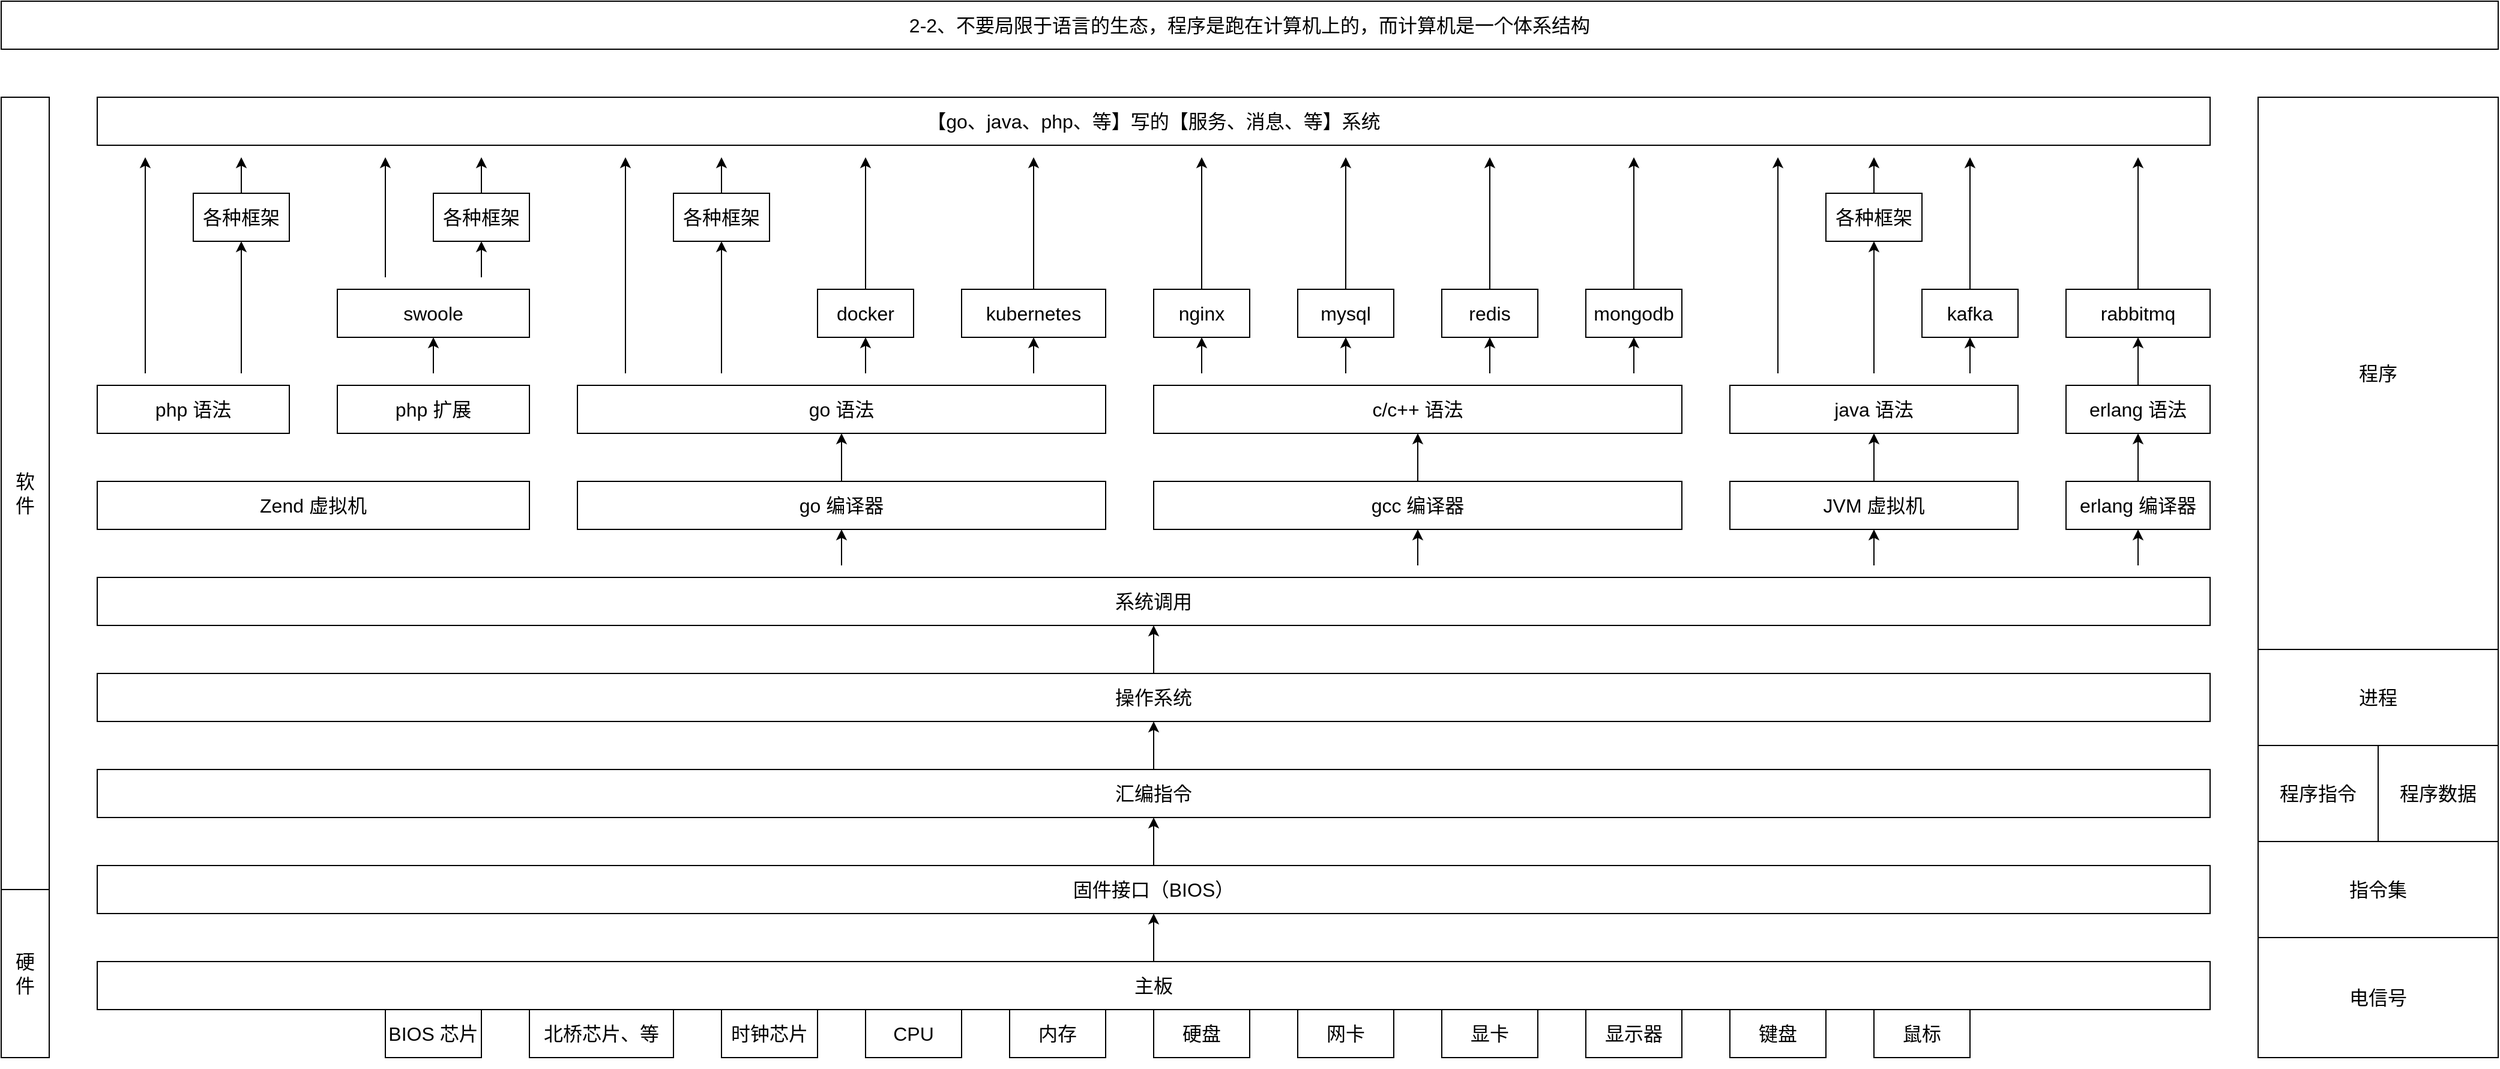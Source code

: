 <mxfile version="17.4.2" type="device"><diagram id="fnzESjLoa1fi5cjiJ0Zm" name="第 1 页"><mxGraphModel dx="2011" dy="1204" grid="1" gridSize="10" guides="0" tooltips="1" connect="1" arrows="0" fold="1" page="1" pageScale="1" pageWidth="827" pageHeight="1169" math="0" shadow="0"><root><mxCell id="0"/><mxCell id="1" parent="0"/><mxCell id="gojvoIdLYpREcUAdsSGe-22" value="显示器" style="rounded=0;whiteSpace=wrap;html=1;fillColor=none;fontSize=16;" parent="1" vertex="1"><mxGeometry x="1400" y="920" width="80" height="40" as="geometry"/></mxCell><mxCell id="gojvoIdLYpREcUAdsSGe-23" style="edgeStyle=orthogonalEdgeStyle;rounded=0;orthogonalLoop=1;jettySize=auto;html=1;exitX=0.5;exitY=1;exitDx=0;exitDy=0;fontSize=16;" parent="1" source="gojvoIdLYpREcUAdsSGe-22" target="gojvoIdLYpREcUAdsSGe-22" edge="1"><mxGeometry relative="1" as="geometry"/></mxCell><mxCell id="gojvoIdLYpREcUAdsSGe-36" value="指令集" style="rounded=0;whiteSpace=wrap;html=1;fillColor=none;fontSize=16;" parent="1" vertex="1"><mxGeometry x="1960" y="780" width="200" height="80" as="geometry"/></mxCell><mxCell id="gojvoIdLYpREcUAdsSGe-41" value="软&lt;br style=&quot;font-size: 16px;&quot;&gt;件" style="rounded=0;whiteSpace=wrap;html=1;fillColor=none;fontSize=16;" parent="1" vertex="1"><mxGeometry x="80" y="160" width="40" height="660" as="geometry"/></mxCell><mxCell id="gojvoIdLYpREcUAdsSGe-42" value="硬&lt;br style=&quot;font-size: 16px;&quot;&gt;件" style="rounded=0;whiteSpace=wrap;html=1;fillColor=none;fontSize=16;" parent="1" vertex="1"><mxGeometry x="80" y="820" width="40" height="140" as="geometry"/></mxCell><mxCell id="tryQbpvwfNzLwaQiAC-e-1" value="【go、java、php、等】写的【服务、消息、等】系统" style="rounded=0;whiteSpace=wrap;html=1;fillColor=none;fontSize=16;" vertex="1" parent="1"><mxGeometry x="160" y="160" width="1760" height="40" as="geometry"/></mxCell><mxCell id="tryQbpvwfNzLwaQiAC-e-2" value="go 语法" style="rounded=0;whiteSpace=wrap;html=1;fillColor=none;fontSize=16;" vertex="1" parent="1"><mxGeometry x="560" y="400" width="440" height="40" as="geometry"/></mxCell><mxCell id="tryQbpvwfNzLwaQiAC-e-3" value="各种框架" style="rounded=0;whiteSpace=wrap;html=1;fillColor=none;fontSize=16;" vertex="1" parent="1"><mxGeometry x="640" y="240" width="80" height="40" as="geometry"/></mxCell><mxCell id="tryQbpvwfNzLwaQiAC-e-4" value="mysql" style="rounded=0;whiteSpace=wrap;html=1;fillColor=none;fontSize=16;" vertex="1" parent="1"><mxGeometry x="1160" y="320" width="80" height="40" as="geometry"/></mxCell><mxCell id="tryQbpvwfNzLwaQiAC-e-5" value="kafka" style="rounded=0;whiteSpace=wrap;html=1;fillColor=none;fontSize=16;" vertex="1" parent="1"><mxGeometry x="1680" y="320" width="80" height="40" as="geometry"/></mxCell><mxCell id="tryQbpvwfNzLwaQiAC-e-7" value="c/c++ 语法" style="rounded=0;whiteSpace=wrap;html=1;fillColor=none;fontSize=16;" vertex="1" parent="1"><mxGeometry x="1040" y="400" width="440" height="40" as="geometry"/></mxCell><mxCell id="tryQbpvwfNzLwaQiAC-e-8" value="java 语法" style="rounded=0;whiteSpace=wrap;html=1;fillColor=none;fontSize=16;" vertex="1" parent="1"><mxGeometry x="1520" y="400" width="240" height="40" as="geometry"/></mxCell><mxCell id="tryQbpvwfNzLwaQiAC-e-9" value="go 编译器" style="rounded=0;whiteSpace=wrap;html=1;fillColor=none;fontSize=16;" vertex="1" parent="1"><mxGeometry x="560" y="480" width="440" height="40" as="geometry"/></mxCell><mxCell id="tryQbpvwfNzLwaQiAC-e-10" value="gcc 编译器" style="rounded=0;whiteSpace=wrap;html=1;fillColor=none;fontSize=16;" vertex="1" parent="1"><mxGeometry x="1040" y="480" width="440" height="40" as="geometry"/></mxCell><mxCell id="tryQbpvwfNzLwaQiAC-e-11" value="JVM 虚拟机" style="rounded=0;whiteSpace=wrap;html=1;fillColor=none;fontSize=16;" vertex="1" parent="1"><mxGeometry x="1520" y="480" width="240" height="40" as="geometry"/></mxCell><mxCell id="tryQbpvwfNzLwaQiAC-e-12" value="系统调用" style="rounded=0;whiteSpace=wrap;html=1;fillColor=none;fontSize=16;" vertex="1" parent="1"><mxGeometry x="160" y="560" width="1760" height="40" as="geometry"/></mxCell><mxCell id="tryQbpvwfNzLwaQiAC-e-13" value="nginx" style="rounded=0;whiteSpace=wrap;html=1;fillColor=none;fontSize=16;" vertex="1" parent="1"><mxGeometry x="1040" y="320" width="80" height="40" as="geometry"/></mxCell><mxCell id="tryQbpvwfNzLwaQiAC-e-14" value="docker" style="rounded=0;whiteSpace=wrap;html=1;fillColor=none;fontSize=16;" vertex="1" parent="1"><mxGeometry x="760" y="320" width="80" height="40" as="geometry"/></mxCell><mxCell id="tryQbpvwfNzLwaQiAC-e-15" value="kubernetes" style="rounded=0;whiteSpace=wrap;html=1;fillColor=none;fontSize=16;" vertex="1" parent="1"><mxGeometry x="880" y="320" width="120" height="40" as="geometry"/></mxCell><mxCell id="tryQbpvwfNzLwaQiAC-e-16" value="redis" style="rounded=0;whiteSpace=wrap;html=1;fillColor=none;fontSize=16;" vertex="1" parent="1"><mxGeometry x="1280" y="320" width="80" height="40" as="geometry"/></mxCell><mxCell id="tryQbpvwfNzLwaQiAC-e-17" value="mongodb" style="rounded=0;whiteSpace=wrap;html=1;fillColor=none;fontSize=16;" vertex="1" parent="1"><mxGeometry x="1400" y="320" width="80" height="40" as="geometry"/></mxCell><mxCell id="tryQbpvwfNzLwaQiAC-e-18" value="rabbitmq" style="rounded=0;whiteSpace=wrap;html=1;fillColor=none;fontSize=16;" vertex="1" parent="1"><mxGeometry x="1800" y="320" width="120" height="40" as="geometry"/></mxCell><mxCell id="tryQbpvwfNzLwaQiAC-e-19" value="erlang 语法" style="rounded=0;whiteSpace=wrap;html=1;fillColor=none;fontSize=16;" vertex="1" parent="1"><mxGeometry x="1800" y="400" width="120" height="40" as="geometry"/></mxCell><mxCell id="tryQbpvwfNzLwaQiAC-e-20" value="erlang 编译器" style="rounded=0;whiteSpace=wrap;html=1;fillColor=none;fontSize=16;" vertex="1" parent="1"><mxGeometry x="1800" y="480" width="120" height="40" as="geometry"/></mxCell><mxCell id="tryQbpvwfNzLwaQiAC-e-21" value="汇编指令" style="rounded=0;whiteSpace=wrap;html=1;fillColor=none;fontSize=16;" vertex="1" parent="1"><mxGeometry x="160" y="720" width="1760" height="40" as="geometry"/></mxCell><mxCell id="tryQbpvwfNzLwaQiAC-e-22" value="固件接口（BIOS）" style="rounded=0;whiteSpace=wrap;html=1;fillColor=none;fontSize=16;" vertex="1" parent="1"><mxGeometry x="160" y="800" width="1760" height="40" as="geometry"/></mxCell><mxCell id="tryQbpvwfNzLwaQiAC-e-23" value="CPU" style="rounded=0;whiteSpace=wrap;html=1;fillColor=none;fontSize=16;" vertex="1" parent="1"><mxGeometry x="800" y="920" width="80" height="40" as="geometry"/></mxCell><mxCell id="tryQbpvwfNzLwaQiAC-e-24" value="主板" style="rounded=0;whiteSpace=wrap;html=1;fillColor=none;fontSize=16;" vertex="1" parent="1"><mxGeometry x="160" y="880" width="1760" height="40" as="geometry"/></mxCell><mxCell id="tryQbpvwfNzLwaQiAC-e-25" value="内存" style="rounded=0;whiteSpace=wrap;html=1;fillColor=none;fontSize=16;" vertex="1" parent="1"><mxGeometry x="920" y="920" width="80" height="40" as="geometry"/></mxCell><mxCell id="tryQbpvwfNzLwaQiAC-e-26" value="操作系统" style="rounded=0;whiteSpace=wrap;html=1;fillColor=none;fontSize=16;" vertex="1" parent="1"><mxGeometry x="160" y="640" width="1760" height="40" as="geometry"/></mxCell><mxCell id="tryQbpvwfNzLwaQiAC-e-27" value="网卡" style="rounded=0;whiteSpace=wrap;html=1;fillColor=none;fontSize=16;" vertex="1" parent="1"><mxGeometry x="1160" y="920" width="80" height="40" as="geometry"/></mxCell><mxCell id="tryQbpvwfNzLwaQiAC-e-28" value="键盘" style="rounded=0;whiteSpace=wrap;html=1;fillColor=none;fontSize=16;" vertex="1" parent="1"><mxGeometry x="1520" y="920" width="80" height="40" as="geometry"/></mxCell><mxCell id="tryQbpvwfNzLwaQiAC-e-29" value="" style="endArrow=classic;html=1;rounded=0;strokeWidth=1;fontSize=16;" edge="1" parent="1"><mxGeometry width="50" height="50" relative="1" as="geometry"><mxPoint x="600" y="390" as="sourcePoint"/><mxPoint x="600" y="210" as="targetPoint"/></mxGeometry></mxCell><mxCell id="tryQbpvwfNzLwaQiAC-e-30" value="" style="endArrow=classic;html=1;rounded=0;strokeWidth=1;fontSize=16;" edge="1" parent="1" source="tryQbpvwfNzLwaQiAC-e-3"><mxGeometry width="50" height="50" relative="1" as="geometry"><mxPoint x="680" y="230" as="sourcePoint"/><mxPoint x="680" y="210" as="targetPoint"/></mxGeometry></mxCell><mxCell id="tryQbpvwfNzLwaQiAC-e-32" value="" style="endArrow=classic;html=1;rounded=0;strokeWidth=1;fontSize=16;" edge="1" parent="1" source="tryQbpvwfNzLwaQiAC-e-14"><mxGeometry width="50" height="50" relative="1" as="geometry"><mxPoint x="800" y="320" as="sourcePoint"/><mxPoint x="800" y="210" as="targetPoint"/></mxGeometry></mxCell><mxCell id="tryQbpvwfNzLwaQiAC-e-33" value="" style="endArrow=classic;html=1;rounded=0;strokeWidth=1;fontSize=16;" edge="1" parent="1" source="tryQbpvwfNzLwaQiAC-e-15"><mxGeometry width="50" height="50" relative="1" as="geometry"><mxPoint x="930" y="320" as="sourcePoint"/><mxPoint x="940" y="210" as="targetPoint"/></mxGeometry></mxCell><mxCell id="tryQbpvwfNzLwaQiAC-e-34" value="" style="endArrow=classic;html=1;rounded=0;strokeWidth=1;fontSize=16;" edge="1" parent="1" target="tryQbpvwfNzLwaQiAC-e-3"><mxGeometry width="50" height="50" relative="1" as="geometry"><mxPoint x="680" y="390" as="sourcePoint"/><mxPoint x="680" y="290" as="targetPoint"/></mxGeometry></mxCell><mxCell id="tryQbpvwfNzLwaQiAC-e-36" value="" style="endArrow=classic;html=1;rounded=0;strokeWidth=1;fontSize=16;" edge="1" parent="1" source="tryQbpvwfNzLwaQiAC-e-13"><mxGeometry width="50" height="50" relative="1" as="geometry"><mxPoint x="970" y="330" as="sourcePoint"/><mxPoint x="1080" y="210" as="targetPoint"/></mxGeometry></mxCell><mxCell id="tryQbpvwfNzLwaQiAC-e-37" value="" style="endArrow=classic;html=1;rounded=0;strokeWidth=1;fontSize=16;" edge="1" parent="1" source="tryQbpvwfNzLwaQiAC-e-4"><mxGeometry width="50" height="50" relative="1" as="geometry"><mxPoint x="1090" y="330" as="sourcePoint"/><mxPoint x="1200" y="210" as="targetPoint"/></mxGeometry></mxCell><mxCell id="tryQbpvwfNzLwaQiAC-e-38" value="" style="endArrow=classic;html=1;rounded=0;strokeWidth=1;fontSize=16;" edge="1" parent="1" source="tryQbpvwfNzLwaQiAC-e-16"><mxGeometry width="50" height="50" relative="1" as="geometry"><mxPoint x="1210" y="330" as="sourcePoint"/><mxPoint x="1320" y="210" as="targetPoint"/></mxGeometry></mxCell><mxCell id="tryQbpvwfNzLwaQiAC-e-39" value="" style="endArrow=classic;html=1;rounded=0;strokeWidth=1;fontSize=16;" edge="1" parent="1" source="tryQbpvwfNzLwaQiAC-e-17"><mxGeometry width="50" height="50" relative="1" as="geometry"><mxPoint x="1330" y="330" as="sourcePoint"/><mxPoint x="1440" y="210" as="targetPoint"/></mxGeometry></mxCell><mxCell id="tryQbpvwfNzLwaQiAC-e-40" value="" style="endArrow=classic;html=1;rounded=0;strokeWidth=1;fontSize=16;" edge="1" parent="1" source="tryQbpvwfNzLwaQiAC-e-5"><mxGeometry width="50" height="50" relative="1" as="geometry"><mxPoint x="1610" y="330" as="sourcePoint"/><mxPoint x="1720" y="210" as="targetPoint"/></mxGeometry></mxCell><mxCell id="tryQbpvwfNzLwaQiAC-e-41" value="" style="endArrow=classic;html=1;rounded=0;strokeWidth=1;fontSize=16;" edge="1" parent="1" source="tryQbpvwfNzLwaQiAC-e-18"><mxGeometry width="50" height="50" relative="1" as="geometry"><mxPoint x="1730" y="330" as="sourcePoint"/><mxPoint x="1860" y="210" as="targetPoint"/></mxGeometry></mxCell><mxCell id="tryQbpvwfNzLwaQiAC-e-42" value="" style="endArrow=classic;html=1;rounded=0;strokeWidth=1;fontSize=16;" edge="1" parent="1" target="tryQbpvwfNzLwaQiAC-e-5"><mxGeometry width="50" height="50" relative="1" as="geometry"><mxPoint x="1720" y="390" as="sourcePoint"/><mxPoint x="1730" y="220" as="targetPoint"/></mxGeometry></mxCell><mxCell id="tryQbpvwfNzLwaQiAC-e-43" value="" style="endArrow=classic;html=1;rounded=0;strokeWidth=1;fontSize=16;" edge="1" parent="1" source="tryQbpvwfNzLwaQiAC-e-11" target="tryQbpvwfNzLwaQiAC-e-8"><mxGeometry width="50" height="50" relative="1" as="geometry"><mxPoint x="1570" y="410" as="sourcePoint"/><mxPoint x="1550" y="460" as="targetPoint"/></mxGeometry></mxCell><mxCell id="tryQbpvwfNzLwaQiAC-e-44" value="" style="endArrow=classic;html=1;rounded=0;strokeWidth=1;fontSize=16;" edge="1" parent="1" source="tryQbpvwfNzLwaQiAC-e-20" target="tryQbpvwfNzLwaQiAC-e-19"><mxGeometry width="50" height="50" relative="1" as="geometry"><mxPoint x="1730" y="490" as="sourcePoint"/><mxPoint x="1730" y="450" as="targetPoint"/></mxGeometry></mxCell><mxCell id="tryQbpvwfNzLwaQiAC-e-45" value="" style="endArrow=classic;html=1;rounded=0;strokeWidth=1;fontSize=16;" edge="1" parent="1" source="tryQbpvwfNzLwaQiAC-e-19" target="tryQbpvwfNzLwaQiAC-e-18"><mxGeometry width="50" height="50" relative="1" as="geometry"><mxPoint x="1850" y="490" as="sourcePoint"/><mxPoint x="1850" y="450" as="targetPoint"/></mxGeometry></mxCell><mxCell id="tryQbpvwfNzLwaQiAC-e-46" value="" style="endArrow=classic;html=1;rounded=0;strokeWidth=1;fontSize=16;" edge="1" parent="1" target="tryQbpvwfNzLwaQiAC-e-17"><mxGeometry width="50" height="50" relative="1" as="geometry"><mxPoint x="1440" y="390" as="sourcePoint"/><mxPoint x="1570" y="370" as="targetPoint"/></mxGeometry></mxCell><mxCell id="tryQbpvwfNzLwaQiAC-e-47" value="" style="endArrow=classic;html=1;rounded=0;strokeWidth=1;fontSize=16;" edge="1" parent="1" target="tryQbpvwfNzLwaQiAC-e-16"><mxGeometry width="50" height="50" relative="1" as="geometry"><mxPoint x="1320" y="390" as="sourcePoint"/><mxPoint x="1450" y="370" as="targetPoint"/></mxGeometry></mxCell><mxCell id="tryQbpvwfNzLwaQiAC-e-48" value="" style="endArrow=classic;html=1;rounded=0;strokeWidth=1;fontSize=16;" edge="1" parent="1" target="tryQbpvwfNzLwaQiAC-e-4"><mxGeometry width="50" height="50" relative="1" as="geometry"><mxPoint x="1200" y="390" as="sourcePoint"/><mxPoint x="1330" y="370" as="targetPoint"/></mxGeometry></mxCell><mxCell id="tryQbpvwfNzLwaQiAC-e-49" value="" style="endArrow=classic;html=1;rounded=0;strokeWidth=1;fontSize=16;" edge="1" parent="1" target="tryQbpvwfNzLwaQiAC-e-13"><mxGeometry width="50" height="50" relative="1" as="geometry"><mxPoint x="1080" y="390" as="sourcePoint"/><mxPoint x="1210" y="370" as="targetPoint"/></mxGeometry></mxCell><mxCell id="tryQbpvwfNzLwaQiAC-e-50" value="" style="endArrow=classic;html=1;rounded=0;strokeWidth=1;fontSize=16;" edge="1" parent="1" target="tryQbpvwfNzLwaQiAC-e-15"><mxGeometry width="50" height="50" relative="1" as="geometry"><mxPoint x="940" y="390" as="sourcePoint"/><mxPoint x="1050" y="370" as="targetPoint"/></mxGeometry></mxCell><mxCell id="tryQbpvwfNzLwaQiAC-e-51" value="" style="endArrow=classic;html=1;rounded=0;strokeWidth=1;fontSize=16;" edge="1" parent="1" target="tryQbpvwfNzLwaQiAC-e-14"><mxGeometry width="50" height="50" relative="1" as="geometry"><mxPoint x="800" y="390" as="sourcePoint"/><mxPoint x="930" y="370" as="targetPoint"/></mxGeometry></mxCell><mxCell id="tryQbpvwfNzLwaQiAC-e-52" value="" style="endArrow=classic;html=1;rounded=0;strokeWidth=1;fontSize=16;" edge="1" parent="1" source="tryQbpvwfNzLwaQiAC-e-9" target="tryQbpvwfNzLwaQiAC-e-2"><mxGeometry width="50" height="50" relative="1" as="geometry"><mxPoint x="850" y="400" as="sourcePoint"/><mxPoint x="850" y="370" as="targetPoint"/></mxGeometry></mxCell><mxCell id="tryQbpvwfNzLwaQiAC-e-53" value="" style="endArrow=classic;html=1;rounded=0;strokeWidth=1;fontSize=16;" edge="1" parent="1" source="tryQbpvwfNzLwaQiAC-e-10" target="tryQbpvwfNzLwaQiAC-e-7"><mxGeometry width="50" height="50" relative="1" as="geometry"><mxPoint x="750" y="490" as="sourcePoint"/><mxPoint x="750" y="450" as="targetPoint"/></mxGeometry></mxCell><mxCell id="tryQbpvwfNzLwaQiAC-e-54" value="" style="endArrow=classic;html=1;rounded=0;strokeWidth=1;fontSize=16;" edge="1" parent="1" target="tryQbpvwfNzLwaQiAC-e-9"><mxGeometry width="50" height="50" relative="1" as="geometry"><mxPoint x="780" y="550" as="sourcePoint"/><mxPoint x="750" y="450" as="targetPoint"/></mxGeometry></mxCell><mxCell id="tryQbpvwfNzLwaQiAC-e-55" value="" style="endArrow=classic;html=1;rounded=0;strokeWidth=1;fontSize=16;" edge="1" parent="1" target="tryQbpvwfNzLwaQiAC-e-10"><mxGeometry width="50" height="50" relative="1" as="geometry"><mxPoint x="1260" y="550" as="sourcePoint"/><mxPoint x="750" y="530" as="targetPoint"/></mxGeometry></mxCell><mxCell id="tryQbpvwfNzLwaQiAC-e-56" value="" style="endArrow=classic;html=1;rounded=0;strokeWidth=1;fontSize=16;" edge="1" parent="1" target="tryQbpvwfNzLwaQiAC-e-11"><mxGeometry width="50" height="50" relative="1" as="geometry"><mxPoint x="1640" y="550" as="sourcePoint"/><mxPoint x="1270" y="530" as="targetPoint"/></mxGeometry></mxCell><mxCell id="tryQbpvwfNzLwaQiAC-e-57" value="" style="endArrow=classic;html=1;rounded=0;strokeWidth=1;fontSize=16;" edge="1" parent="1" target="tryQbpvwfNzLwaQiAC-e-20"><mxGeometry width="50" height="50" relative="1" as="geometry"><mxPoint x="1860" y="550" as="sourcePoint"/><mxPoint x="1730" y="530" as="targetPoint"/></mxGeometry></mxCell><mxCell id="tryQbpvwfNzLwaQiAC-e-58" value="" style="endArrow=classic;html=1;rounded=0;strokeWidth=1;fontSize=16;" edge="1" parent="1" source="tryQbpvwfNzLwaQiAC-e-26" target="tryQbpvwfNzLwaQiAC-e-12"><mxGeometry width="50" height="50" relative="1" as="geometry"><mxPoint x="750" y="560" as="sourcePoint"/><mxPoint x="750" y="530" as="targetPoint"/></mxGeometry></mxCell><mxCell id="tryQbpvwfNzLwaQiAC-e-59" value="" style="endArrow=classic;html=1;rounded=0;strokeWidth=1;fontSize=16;" edge="1" parent="1" source="tryQbpvwfNzLwaQiAC-e-21" target="tryQbpvwfNzLwaQiAC-e-26"><mxGeometry width="50" height="50" relative="1" as="geometry"><mxPoint x="1110" y="650" as="sourcePoint"/><mxPoint x="1110" y="610" as="targetPoint"/></mxGeometry></mxCell><mxCell id="tryQbpvwfNzLwaQiAC-e-60" value="" style="endArrow=classic;html=1;rounded=0;strokeWidth=1;fontSize=16;" edge="1" parent="1" source="tryQbpvwfNzLwaQiAC-e-22" target="tryQbpvwfNzLwaQiAC-e-21"><mxGeometry width="50" height="50" relative="1" as="geometry"><mxPoint x="930" y="850" as="sourcePoint"/><mxPoint x="1110" y="690" as="targetPoint"/></mxGeometry></mxCell><mxCell id="tryQbpvwfNzLwaQiAC-e-61" value="" style="endArrow=classic;html=1;rounded=0;strokeWidth=1;fontSize=16;" edge="1" parent="1" source="tryQbpvwfNzLwaQiAC-e-24" target="tryQbpvwfNzLwaQiAC-e-22"><mxGeometry width="50" height="50" relative="1" as="geometry"><mxPoint x="1110" y="810" as="sourcePoint"/><mxPoint x="1110" y="770" as="targetPoint"/></mxGeometry></mxCell><mxCell id="tryQbpvwfNzLwaQiAC-e-62" value="2-2、不要局限于语言的生态，程序是跑在计算机上的，而计算机是一个体系结构" style="rounded=0;whiteSpace=wrap;html=1;fillColor=none;fontSize=16;" vertex="1" parent="1"><mxGeometry x="80" y="80" width="2080" height="40" as="geometry"/></mxCell><mxCell id="tryQbpvwfNzLwaQiAC-e-63" value="php 语法" style="rounded=0;whiteSpace=wrap;html=1;fillColor=none;fontSize=16;" vertex="1" parent="1"><mxGeometry x="160" y="400" width="160" height="40" as="geometry"/></mxCell><mxCell id="tryQbpvwfNzLwaQiAC-e-64" value="Zend 虚拟机" style="rounded=0;whiteSpace=wrap;html=1;fillColor=none;fontSize=16;" vertex="1" parent="1"><mxGeometry x="160" y="480" width="360" height="40" as="geometry"/></mxCell><mxCell id="tryQbpvwfNzLwaQiAC-e-65" value="程序" style="rounded=0;whiteSpace=wrap;html=1;fillColor=none;fontSize=16;" vertex="1" parent="1"><mxGeometry x="1960" y="160" width="200" height="460" as="geometry"/></mxCell><mxCell id="tryQbpvwfNzLwaQiAC-e-66" value="进程" style="rounded=0;whiteSpace=wrap;html=1;fillColor=none;fontSize=16;" vertex="1" parent="1"><mxGeometry x="1960" y="620" width="200" height="80" as="geometry"/></mxCell><mxCell id="tryQbpvwfNzLwaQiAC-e-67" value="程序指令" style="rounded=0;whiteSpace=wrap;html=1;fillColor=none;fontSize=16;" vertex="1" parent="1"><mxGeometry x="1960" y="700" width="100" height="80" as="geometry"/></mxCell><mxCell id="tryQbpvwfNzLwaQiAC-e-68" value="程序数据" style="rounded=0;whiteSpace=wrap;html=1;fillColor=none;fontSize=16;" vertex="1" parent="1"><mxGeometry x="2060" y="700" width="100" height="80" as="geometry"/></mxCell><mxCell id="tryQbpvwfNzLwaQiAC-e-69" value="BIOS 芯片" style="rounded=0;whiteSpace=wrap;html=1;fillColor=none;fontSize=16;" vertex="1" parent="1"><mxGeometry x="400" y="920" width="80" height="40" as="geometry"/></mxCell><mxCell id="tryQbpvwfNzLwaQiAC-e-70" value="时钟芯片" style="rounded=0;whiteSpace=wrap;html=1;fillColor=none;fontSize=16;" vertex="1" parent="1"><mxGeometry x="680" y="920" width="80" height="40" as="geometry"/></mxCell><mxCell id="tryQbpvwfNzLwaQiAC-e-71" value="北桥芯片、等" style="rounded=0;whiteSpace=wrap;html=1;fillColor=none;fontSize=16;" vertex="1" parent="1"><mxGeometry x="520" y="920" width="120" height="40" as="geometry"/></mxCell><mxCell id="tryQbpvwfNzLwaQiAC-e-72" value="各种框架" style="rounded=0;whiteSpace=wrap;html=1;fillColor=none;fontSize=16;" vertex="1" parent="1"><mxGeometry x="240" y="240" width="80" height="40" as="geometry"/></mxCell><mxCell id="tryQbpvwfNzLwaQiAC-e-73" value="" style="endArrow=classic;html=1;rounded=0;strokeWidth=1;fontSize=16;" edge="1" parent="1"><mxGeometry width="50" height="50" relative="1" as="geometry"><mxPoint x="200" y="390" as="sourcePoint"/><mxPoint x="200" y="210" as="targetPoint"/></mxGeometry></mxCell><mxCell id="tryQbpvwfNzLwaQiAC-e-74" value="" style="endArrow=classic;html=1;rounded=0;strokeWidth=1;fontSize=16;" edge="1" parent="1" source="tryQbpvwfNzLwaQiAC-e-72"><mxGeometry width="50" height="50" relative="1" as="geometry"><mxPoint x="280" y="230" as="sourcePoint"/><mxPoint x="280" y="210" as="targetPoint"/></mxGeometry></mxCell><mxCell id="tryQbpvwfNzLwaQiAC-e-75" value="" style="endArrow=classic;html=1;rounded=0;strokeWidth=1;fontSize=16;" edge="1" parent="1" target="tryQbpvwfNzLwaQiAC-e-72"><mxGeometry width="50" height="50" relative="1" as="geometry"><mxPoint x="280" y="390" as="sourcePoint"/><mxPoint x="280" y="290" as="targetPoint"/></mxGeometry></mxCell><mxCell id="tryQbpvwfNzLwaQiAC-e-76" value="php 扩展" style="rounded=0;whiteSpace=wrap;html=1;fillColor=none;fontSize=16;" vertex="1" parent="1"><mxGeometry x="360" y="400" width="160" height="40" as="geometry"/></mxCell><mxCell id="tryQbpvwfNzLwaQiAC-e-77" value="swoole" style="rounded=0;whiteSpace=wrap;html=1;fillColor=none;fontSize=16;" vertex="1" parent="1"><mxGeometry x="360" y="320" width="160" height="40" as="geometry"/></mxCell><mxCell id="tryQbpvwfNzLwaQiAC-e-78" value="" style="endArrow=classic;html=1;rounded=0;strokeWidth=1;fontSize=16;" edge="1" parent="1"><mxGeometry width="50" height="50" relative="1" as="geometry"><mxPoint x="440" y="390" as="sourcePoint"/><mxPoint x="440" y="360" as="targetPoint"/></mxGeometry></mxCell><mxCell id="tryQbpvwfNzLwaQiAC-e-79" value="各种框架" style="rounded=0;whiteSpace=wrap;html=1;fillColor=none;fontSize=16;" vertex="1" parent="1"><mxGeometry x="440" y="240" width="80" height="40" as="geometry"/></mxCell><mxCell id="tryQbpvwfNzLwaQiAC-e-80" value="" style="endArrow=classic;html=1;rounded=0;strokeWidth=1;fontSize=16;" edge="1" parent="1" source="tryQbpvwfNzLwaQiAC-e-79"><mxGeometry width="50" height="50" relative="1" as="geometry"><mxPoint x="480" y="230" as="sourcePoint"/><mxPoint x="480" y="210" as="targetPoint"/></mxGeometry></mxCell><mxCell id="tryQbpvwfNzLwaQiAC-e-81" value="" style="endArrow=classic;html=1;rounded=0;strokeWidth=1;fontSize=16;" edge="1" parent="1"><mxGeometry width="50" height="50" relative="1" as="geometry"><mxPoint x="480" y="310" as="sourcePoint"/><mxPoint x="480" y="280" as="targetPoint"/></mxGeometry></mxCell><mxCell id="tryQbpvwfNzLwaQiAC-e-82" value="" style="endArrow=classic;html=1;rounded=0;strokeWidth=1;fontSize=16;" edge="1" parent="1"><mxGeometry width="50" height="50" relative="1" as="geometry"><mxPoint x="400" y="310" as="sourcePoint"/><mxPoint x="400" y="210" as="targetPoint"/></mxGeometry></mxCell><mxCell id="tryQbpvwfNzLwaQiAC-e-83" value="各种框架" style="rounded=0;whiteSpace=wrap;html=1;fillColor=none;fontSize=16;" vertex="1" parent="1"><mxGeometry x="1600" y="240" width="80" height="40" as="geometry"/></mxCell><mxCell id="tryQbpvwfNzLwaQiAC-e-84" value="" style="endArrow=classic;html=1;rounded=0;strokeWidth=1;fontSize=16;" edge="1" parent="1"><mxGeometry width="50" height="50" relative="1" as="geometry"><mxPoint x="1560" y="390" as="sourcePoint"/><mxPoint x="1560" y="210" as="targetPoint"/></mxGeometry></mxCell><mxCell id="tryQbpvwfNzLwaQiAC-e-85" value="" style="endArrow=classic;html=1;rounded=0;strokeWidth=1;fontSize=16;" edge="1" parent="1" source="tryQbpvwfNzLwaQiAC-e-83"><mxGeometry width="50" height="50" relative="1" as="geometry"><mxPoint x="1640" y="230" as="sourcePoint"/><mxPoint x="1640" y="210" as="targetPoint"/></mxGeometry></mxCell><mxCell id="tryQbpvwfNzLwaQiAC-e-86" value="" style="endArrow=classic;html=1;rounded=0;strokeWidth=1;fontSize=16;" edge="1" parent="1" target="tryQbpvwfNzLwaQiAC-e-83"><mxGeometry width="50" height="50" relative="1" as="geometry"><mxPoint x="1640" y="390" as="sourcePoint"/><mxPoint x="1640" y="290" as="targetPoint"/></mxGeometry></mxCell><mxCell id="tryQbpvwfNzLwaQiAC-e-87" value="电信号" style="rounded=0;whiteSpace=wrap;html=1;fillColor=none;fontSize=16;" vertex="1" parent="1"><mxGeometry x="1960" y="860" width="200" height="100" as="geometry"/></mxCell><mxCell id="tryQbpvwfNzLwaQiAC-e-88" value="显卡" style="rounded=0;whiteSpace=wrap;html=1;fillColor=none;fontSize=16;" vertex="1" parent="1"><mxGeometry x="1280" y="920" width="80" height="40" as="geometry"/></mxCell><mxCell id="tryQbpvwfNzLwaQiAC-e-89" value="鼠标" style="rounded=0;whiteSpace=wrap;html=1;fillColor=none;fontSize=16;" vertex="1" parent="1"><mxGeometry x="1640" y="920" width="80" height="40" as="geometry"/></mxCell><mxCell id="tryQbpvwfNzLwaQiAC-e-90" value="硬盘" style="rounded=0;whiteSpace=wrap;html=1;fillColor=none;fontSize=16;" vertex="1" parent="1"><mxGeometry x="1040" y="920" width="80" height="40" as="geometry"/></mxCell></root></mxGraphModel></diagram></mxfile>